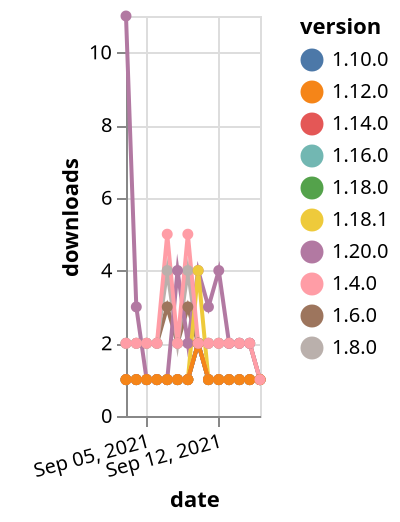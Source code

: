 {"$schema": "https://vega.github.io/schema/vega-lite/v5.json", "description": "A simple bar chart with embedded data.", "data": {"values": [{"date": "2021-09-03", "total": 2559, "delta": 2, "version": "1.6.0"}, {"date": "2021-09-04", "total": 2561, "delta": 2, "version": "1.6.0"}, {"date": "2021-09-05", "total": 2563, "delta": 2, "version": "1.6.0"}, {"date": "2021-09-06", "total": 2565, "delta": 2, "version": "1.6.0"}, {"date": "2021-09-07", "total": 2568, "delta": 3, "version": "1.6.0"}, {"date": "2021-09-08", "total": 2570, "delta": 2, "version": "1.6.0"}, {"date": "2021-09-09", "total": 2573, "delta": 3, "version": "1.6.0"}, {"date": "2021-09-10", "total": 2575, "delta": 2, "version": "1.6.0"}, {"date": "2021-09-11", "total": 2577, "delta": 2, "version": "1.6.0"}, {"date": "2021-09-12", "total": 2579, "delta": 2, "version": "1.6.0"}, {"date": "2021-09-13", "total": 2581, "delta": 2, "version": "1.6.0"}, {"date": "2021-09-14", "total": 2583, "delta": 2, "version": "1.6.0"}, {"date": "2021-09-15", "total": 2585, "delta": 2, "version": "1.6.0"}, {"date": "2021-09-16", "total": 2586, "delta": 1, "version": "1.6.0"}, {"date": "2021-09-03", "total": 221, "delta": 1, "version": "1.18.0"}, {"date": "2021-09-04", "total": 222, "delta": 1, "version": "1.18.0"}, {"date": "2021-09-05", "total": 223, "delta": 1, "version": "1.18.0"}, {"date": "2021-09-06", "total": 224, "delta": 1, "version": "1.18.0"}, {"date": "2021-09-07", "total": 225, "delta": 1, "version": "1.18.0"}, {"date": "2021-09-08", "total": 226, "delta": 1, "version": "1.18.0"}, {"date": "2021-09-09", "total": 227, "delta": 1, "version": "1.18.0"}, {"date": "2021-09-10", "total": 229, "delta": 2, "version": "1.18.0"}, {"date": "2021-09-11", "total": 230, "delta": 1, "version": "1.18.0"}, {"date": "2021-09-12", "total": 231, "delta": 1, "version": "1.18.0"}, {"date": "2021-09-13", "total": 232, "delta": 1, "version": "1.18.0"}, {"date": "2021-09-14", "total": 233, "delta": 1, "version": "1.18.0"}, {"date": "2021-09-15", "total": 234, "delta": 1, "version": "1.18.0"}, {"date": "2021-09-16", "total": 235, "delta": 1, "version": "1.18.0"}, {"date": "2021-09-03", "total": 2464, "delta": 2, "version": "1.8.0"}, {"date": "2021-09-04", "total": 2466, "delta": 2, "version": "1.8.0"}, {"date": "2021-09-05", "total": 2468, "delta": 2, "version": "1.8.0"}, {"date": "2021-09-06", "total": 2470, "delta": 2, "version": "1.8.0"}, {"date": "2021-09-07", "total": 2474, "delta": 4, "version": "1.8.0"}, {"date": "2021-09-08", "total": 2476, "delta": 2, "version": "1.8.0"}, {"date": "2021-09-09", "total": 2480, "delta": 4, "version": "1.8.0"}, {"date": "2021-09-10", "total": 2482, "delta": 2, "version": "1.8.0"}, {"date": "2021-09-11", "total": 2484, "delta": 2, "version": "1.8.0"}, {"date": "2021-09-12", "total": 2486, "delta": 2, "version": "1.8.0"}, {"date": "2021-09-13", "total": 2488, "delta": 2, "version": "1.8.0"}, {"date": "2021-09-14", "total": 2490, "delta": 2, "version": "1.8.0"}, {"date": "2021-09-15", "total": 2492, "delta": 2, "version": "1.8.0"}, {"date": "2021-09-16", "total": 2493, "delta": 1, "version": "1.8.0"}, {"date": "2021-09-03", "total": 254, "delta": 1, "version": "1.10.0"}, {"date": "2021-09-04", "total": 255, "delta": 1, "version": "1.10.0"}, {"date": "2021-09-05", "total": 256, "delta": 1, "version": "1.10.0"}, {"date": "2021-09-06", "total": 257, "delta": 1, "version": "1.10.0"}, {"date": "2021-09-07", "total": 258, "delta": 1, "version": "1.10.0"}, {"date": "2021-09-08", "total": 259, "delta": 1, "version": "1.10.0"}, {"date": "2021-09-09", "total": 260, "delta": 1, "version": "1.10.0"}, {"date": "2021-09-10", "total": 262, "delta": 2, "version": "1.10.0"}, {"date": "2021-09-11", "total": 263, "delta": 1, "version": "1.10.0"}, {"date": "2021-09-12", "total": 264, "delta": 1, "version": "1.10.0"}, {"date": "2021-09-13", "total": 265, "delta": 1, "version": "1.10.0"}, {"date": "2021-09-14", "total": 266, "delta": 1, "version": "1.10.0"}, {"date": "2021-09-15", "total": 267, "delta": 1, "version": "1.10.0"}, {"date": "2021-09-16", "total": 268, "delta": 1, "version": "1.10.0"}, {"date": "2021-09-03", "total": 222, "delta": 11, "version": "1.20.0"}, {"date": "2021-09-04", "total": 225, "delta": 3, "version": "1.20.0"}, {"date": "2021-09-05", "total": 226, "delta": 1, "version": "1.20.0"}, {"date": "2021-09-06", "total": 227, "delta": 1, "version": "1.20.0"}, {"date": "2021-09-07", "total": 228, "delta": 1, "version": "1.20.0"}, {"date": "2021-09-08", "total": 232, "delta": 4, "version": "1.20.0"}, {"date": "2021-09-09", "total": 234, "delta": 2, "version": "1.20.0"}, {"date": "2021-09-10", "total": 238, "delta": 4, "version": "1.20.0"}, {"date": "2021-09-11", "total": 241, "delta": 3, "version": "1.20.0"}, {"date": "2021-09-12", "total": 245, "delta": 4, "version": "1.20.0"}, {"date": "2021-09-13", "total": 247, "delta": 2, "version": "1.20.0"}, {"date": "2021-09-14", "total": 249, "delta": 2, "version": "1.20.0"}, {"date": "2021-09-15", "total": 251, "delta": 2, "version": "1.20.0"}, {"date": "2021-09-16", "total": 252, "delta": 1, "version": "1.20.0"}, {"date": "2021-09-03", "total": 294, "delta": 1, "version": "1.16.0"}, {"date": "2021-09-04", "total": 295, "delta": 1, "version": "1.16.0"}, {"date": "2021-09-05", "total": 296, "delta": 1, "version": "1.16.0"}, {"date": "2021-09-06", "total": 297, "delta": 1, "version": "1.16.0"}, {"date": "2021-09-07", "total": 298, "delta": 1, "version": "1.16.0"}, {"date": "2021-09-08", "total": 299, "delta": 1, "version": "1.16.0"}, {"date": "2021-09-09", "total": 300, "delta": 1, "version": "1.16.0"}, {"date": "2021-09-10", "total": 302, "delta": 2, "version": "1.16.0"}, {"date": "2021-09-11", "total": 303, "delta": 1, "version": "1.16.0"}, {"date": "2021-09-12", "total": 304, "delta": 1, "version": "1.16.0"}, {"date": "2021-09-13", "total": 305, "delta": 1, "version": "1.16.0"}, {"date": "2021-09-14", "total": 306, "delta": 1, "version": "1.16.0"}, {"date": "2021-09-15", "total": 307, "delta": 1, "version": "1.16.0"}, {"date": "2021-09-16", "total": 308, "delta": 1, "version": "1.16.0"}, {"date": "2021-09-03", "total": 169, "delta": 1, "version": "1.18.1"}, {"date": "2021-09-04", "total": 170, "delta": 1, "version": "1.18.1"}, {"date": "2021-09-05", "total": 171, "delta": 1, "version": "1.18.1"}, {"date": "2021-09-06", "total": 172, "delta": 1, "version": "1.18.1"}, {"date": "2021-09-07", "total": 173, "delta": 1, "version": "1.18.1"}, {"date": "2021-09-08", "total": 174, "delta": 1, "version": "1.18.1"}, {"date": "2021-09-09", "total": 175, "delta": 1, "version": "1.18.1"}, {"date": "2021-09-10", "total": 179, "delta": 4, "version": "1.18.1"}, {"date": "2021-09-11", "total": 180, "delta": 1, "version": "1.18.1"}, {"date": "2021-09-12", "total": 181, "delta": 1, "version": "1.18.1"}, {"date": "2021-09-13", "total": 182, "delta": 1, "version": "1.18.1"}, {"date": "2021-09-14", "total": 183, "delta": 1, "version": "1.18.1"}, {"date": "2021-09-15", "total": 184, "delta": 1, "version": "1.18.1"}, {"date": "2021-09-16", "total": 185, "delta": 1, "version": "1.18.1"}, {"date": "2021-09-03", "total": 270, "delta": 1, "version": "1.14.0"}, {"date": "2021-09-04", "total": 271, "delta": 1, "version": "1.14.0"}, {"date": "2021-09-05", "total": 272, "delta": 1, "version": "1.14.0"}, {"date": "2021-09-06", "total": 273, "delta": 1, "version": "1.14.0"}, {"date": "2021-09-07", "total": 274, "delta": 1, "version": "1.14.0"}, {"date": "2021-09-08", "total": 275, "delta": 1, "version": "1.14.0"}, {"date": "2021-09-09", "total": 276, "delta": 1, "version": "1.14.0"}, {"date": "2021-09-10", "total": 278, "delta": 2, "version": "1.14.0"}, {"date": "2021-09-11", "total": 279, "delta": 1, "version": "1.14.0"}, {"date": "2021-09-12", "total": 280, "delta": 1, "version": "1.14.0"}, {"date": "2021-09-13", "total": 281, "delta": 1, "version": "1.14.0"}, {"date": "2021-09-14", "total": 282, "delta": 1, "version": "1.14.0"}, {"date": "2021-09-15", "total": 283, "delta": 1, "version": "1.14.0"}, {"date": "2021-09-16", "total": 284, "delta": 1, "version": "1.14.0"}, {"date": "2021-09-03", "total": 197, "delta": 1, "version": "1.12.0"}, {"date": "2021-09-04", "total": 198, "delta": 1, "version": "1.12.0"}, {"date": "2021-09-05", "total": 199, "delta": 1, "version": "1.12.0"}, {"date": "2021-09-06", "total": 200, "delta": 1, "version": "1.12.0"}, {"date": "2021-09-07", "total": 201, "delta": 1, "version": "1.12.0"}, {"date": "2021-09-08", "total": 202, "delta": 1, "version": "1.12.0"}, {"date": "2021-09-09", "total": 203, "delta": 1, "version": "1.12.0"}, {"date": "2021-09-10", "total": 205, "delta": 2, "version": "1.12.0"}, {"date": "2021-09-11", "total": 206, "delta": 1, "version": "1.12.0"}, {"date": "2021-09-12", "total": 207, "delta": 1, "version": "1.12.0"}, {"date": "2021-09-13", "total": 208, "delta": 1, "version": "1.12.0"}, {"date": "2021-09-14", "total": 209, "delta": 1, "version": "1.12.0"}, {"date": "2021-09-15", "total": 210, "delta": 1, "version": "1.12.0"}, {"date": "2021-09-16", "total": 211, "delta": 1, "version": "1.12.0"}, {"date": "2021-09-03", "total": 3494, "delta": 2, "version": "1.4.0"}, {"date": "2021-09-04", "total": 3496, "delta": 2, "version": "1.4.0"}, {"date": "2021-09-05", "total": 3498, "delta": 2, "version": "1.4.0"}, {"date": "2021-09-06", "total": 3500, "delta": 2, "version": "1.4.0"}, {"date": "2021-09-07", "total": 3505, "delta": 5, "version": "1.4.0"}, {"date": "2021-09-08", "total": 3507, "delta": 2, "version": "1.4.0"}, {"date": "2021-09-09", "total": 3512, "delta": 5, "version": "1.4.0"}, {"date": "2021-09-10", "total": 3514, "delta": 2, "version": "1.4.0"}, {"date": "2021-09-11", "total": 3516, "delta": 2, "version": "1.4.0"}, {"date": "2021-09-12", "total": 3518, "delta": 2, "version": "1.4.0"}, {"date": "2021-09-13", "total": 3520, "delta": 2, "version": "1.4.0"}, {"date": "2021-09-14", "total": 3522, "delta": 2, "version": "1.4.0"}, {"date": "2021-09-15", "total": 3524, "delta": 2, "version": "1.4.0"}, {"date": "2021-09-16", "total": 3525, "delta": 1, "version": "1.4.0"}]}, "width": "container", "mark": {"type": "line", "point": {"filled": true}}, "encoding": {"x": {"field": "date", "type": "temporal", "timeUnit": "yearmonthdate", "title": "date", "axis": {"labelAngle": -15}}, "y": {"field": "delta", "type": "quantitative", "title": "downloads"}, "color": {"field": "version", "type": "nominal"}, "tooltip": {"field": "delta"}}}